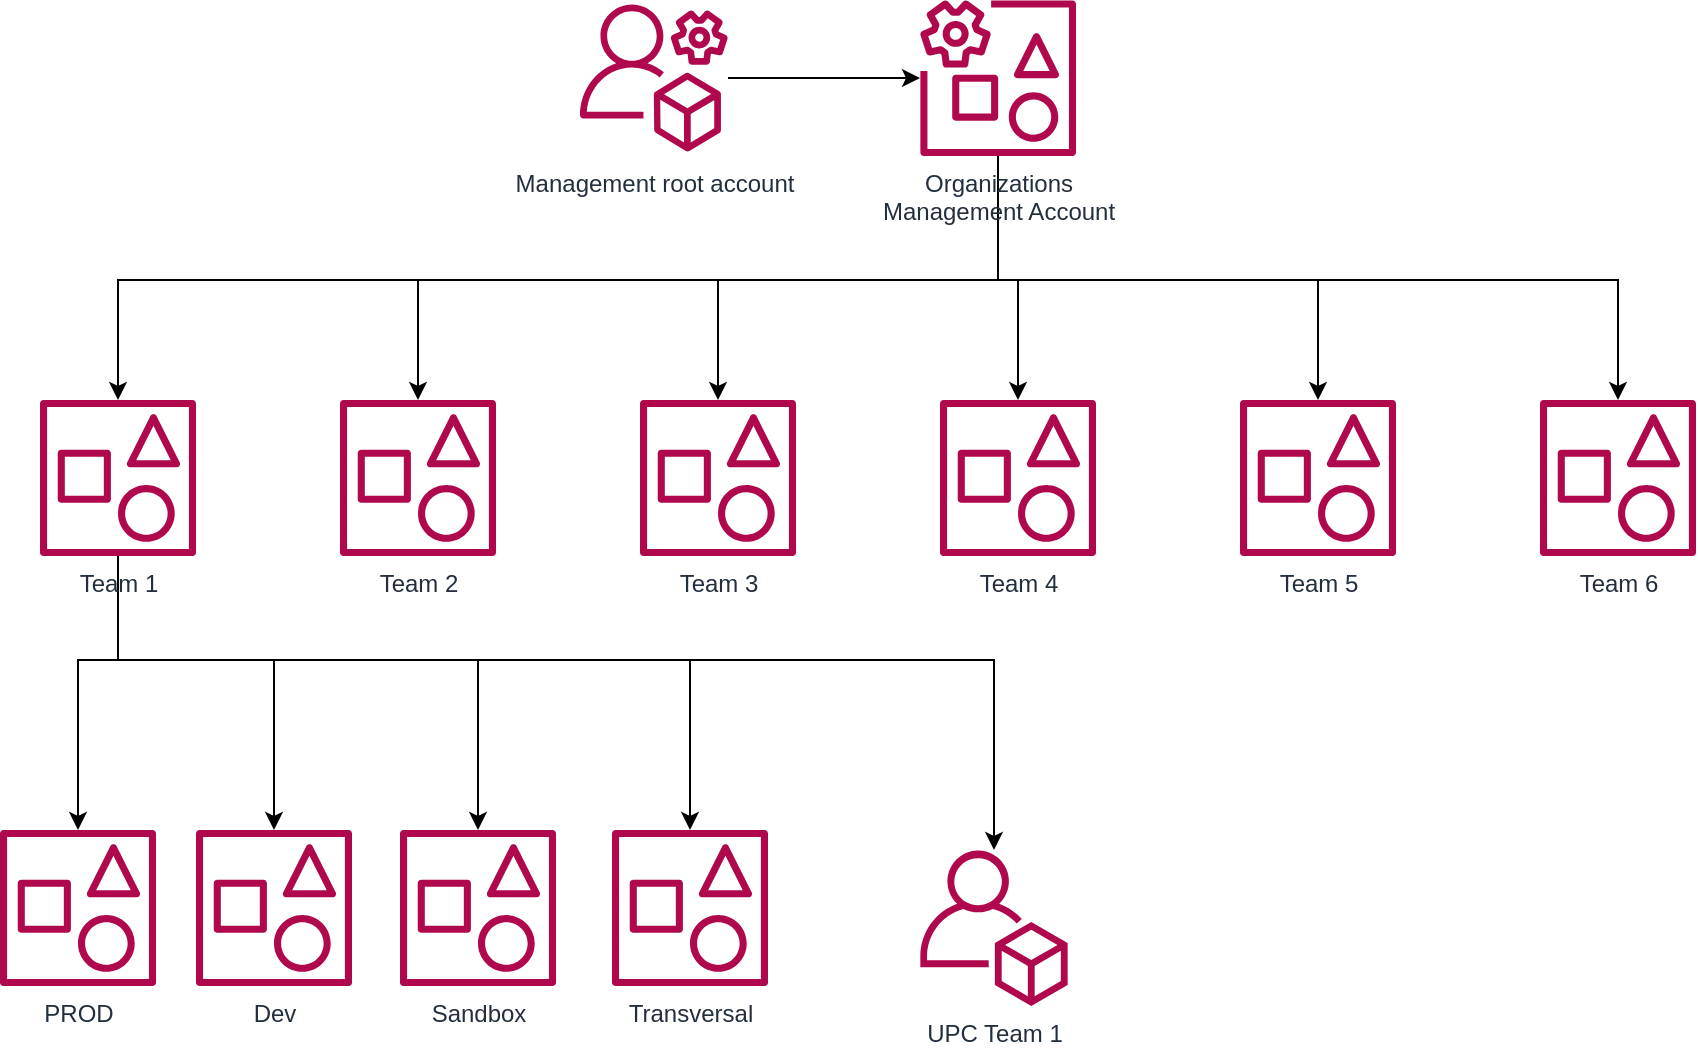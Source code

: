 <mxfile version="21.3.2" type="device">
  <diagram name="Page-1" id="elGnKwkHQ1McNvmlJ3EO">
    <mxGraphModel dx="1674" dy="756" grid="1" gridSize="10" guides="1" tooltips="1" connect="1" arrows="1" fold="1" page="1" pageScale="1" pageWidth="850" pageHeight="1100" math="0" shadow="0">
      <root>
        <mxCell id="0" />
        <mxCell id="1" parent="0" />
        <mxCell id="GBdLteWlDEAw-C-Zja_c-25" style="edgeStyle=orthogonalEdgeStyle;rounded=0;orthogonalLoop=1;jettySize=auto;html=1;" edge="1" parent="1" source="GBdLteWlDEAw-C-Zja_c-1" target="GBdLteWlDEAw-C-Zja_c-2">
          <mxGeometry relative="1" as="geometry" />
        </mxCell>
        <mxCell id="GBdLteWlDEAw-C-Zja_c-1" value="Management root account" style="sketch=0;outlineConnect=0;fontColor=#232F3E;gradientColor=none;fillColor=#B0084D;strokeColor=none;dashed=0;verticalLabelPosition=bottom;verticalAlign=top;align=center;html=1;fontSize=12;fontStyle=0;aspect=fixed;pointerEvents=1;shape=mxgraph.aws4.organizations_management_account;" vertex="1" parent="1">
          <mxGeometry x="370" y="40" width="74" height="78" as="geometry" />
        </mxCell>
        <mxCell id="GBdLteWlDEAw-C-Zja_c-14" style="edgeStyle=orthogonalEdgeStyle;rounded=0;orthogonalLoop=1;jettySize=auto;html=1;" edge="1" parent="1" source="GBdLteWlDEAw-C-Zja_c-2" target="GBdLteWlDEAw-C-Zja_c-3">
          <mxGeometry relative="1" as="geometry">
            <Array as="points">
              <mxPoint x="579" y="180" />
              <mxPoint x="139" y="180" />
            </Array>
          </mxGeometry>
        </mxCell>
        <mxCell id="GBdLteWlDEAw-C-Zja_c-15" style="edgeStyle=orthogonalEdgeStyle;rounded=0;orthogonalLoop=1;jettySize=auto;html=1;" edge="1" parent="1" source="GBdLteWlDEAw-C-Zja_c-2" target="GBdLteWlDEAw-C-Zja_c-4">
          <mxGeometry relative="1" as="geometry">
            <Array as="points">
              <mxPoint x="579" y="180" />
              <mxPoint x="289" y="180" />
            </Array>
          </mxGeometry>
        </mxCell>
        <mxCell id="GBdLteWlDEAw-C-Zja_c-16" style="edgeStyle=orthogonalEdgeStyle;rounded=0;orthogonalLoop=1;jettySize=auto;html=1;" edge="1" parent="1" source="GBdLteWlDEAw-C-Zja_c-2" target="GBdLteWlDEAw-C-Zja_c-5">
          <mxGeometry relative="1" as="geometry">
            <Array as="points">
              <mxPoint x="579" y="180" />
              <mxPoint x="439" y="180" />
            </Array>
          </mxGeometry>
        </mxCell>
        <mxCell id="GBdLteWlDEAw-C-Zja_c-17" style="edgeStyle=orthogonalEdgeStyle;rounded=0;orthogonalLoop=1;jettySize=auto;html=1;" edge="1" parent="1" source="GBdLteWlDEAw-C-Zja_c-2" target="GBdLteWlDEAw-C-Zja_c-6">
          <mxGeometry relative="1" as="geometry">
            <Array as="points">
              <mxPoint x="579" y="180" />
              <mxPoint x="589" y="180" />
            </Array>
          </mxGeometry>
        </mxCell>
        <mxCell id="GBdLteWlDEAw-C-Zja_c-18" style="edgeStyle=orthogonalEdgeStyle;rounded=0;orthogonalLoop=1;jettySize=auto;html=1;" edge="1" parent="1" source="GBdLteWlDEAw-C-Zja_c-2" target="GBdLteWlDEAw-C-Zja_c-7">
          <mxGeometry relative="1" as="geometry">
            <Array as="points">
              <mxPoint x="579" y="180" />
              <mxPoint x="739" y="180" />
            </Array>
          </mxGeometry>
        </mxCell>
        <mxCell id="GBdLteWlDEAw-C-Zja_c-19" style="edgeStyle=orthogonalEdgeStyle;rounded=0;orthogonalLoop=1;jettySize=auto;html=1;" edge="1" parent="1" source="GBdLteWlDEAw-C-Zja_c-2" target="GBdLteWlDEAw-C-Zja_c-8">
          <mxGeometry relative="1" as="geometry">
            <Array as="points">
              <mxPoint x="579" y="180" />
              <mxPoint x="889" y="180" />
            </Array>
          </mxGeometry>
        </mxCell>
        <mxCell id="GBdLteWlDEAw-C-Zja_c-2" value="Organizations &lt;br&gt;Management Account" style="sketch=0;outlineConnect=0;fontColor=#232F3E;gradientColor=none;fillColor=#B0084D;strokeColor=none;dashed=0;verticalLabelPosition=bottom;verticalAlign=top;align=center;html=1;fontSize=12;fontStyle=0;aspect=fixed;pointerEvents=1;shape=mxgraph.aws4.organizations_management_account2;" vertex="1" parent="1">
          <mxGeometry x="540" y="40" width="78" height="78" as="geometry" />
        </mxCell>
        <mxCell id="GBdLteWlDEAw-C-Zja_c-20" style="edgeStyle=orthogonalEdgeStyle;rounded=0;orthogonalLoop=1;jettySize=auto;html=1;" edge="1" parent="1" source="GBdLteWlDEAw-C-Zja_c-3" target="GBdLteWlDEAw-C-Zja_c-9">
          <mxGeometry relative="1" as="geometry">
            <Array as="points">
              <mxPoint x="139" y="370" />
              <mxPoint x="119" y="370" />
            </Array>
          </mxGeometry>
        </mxCell>
        <mxCell id="GBdLteWlDEAw-C-Zja_c-21" style="edgeStyle=orthogonalEdgeStyle;rounded=0;orthogonalLoop=1;jettySize=auto;html=1;" edge="1" parent="1" source="GBdLteWlDEAw-C-Zja_c-3" target="GBdLteWlDEAw-C-Zja_c-10">
          <mxGeometry relative="1" as="geometry">
            <Array as="points">
              <mxPoint x="139" y="370" />
              <mxPoint x="217" y="370" />
            </Array>
          </mxGeometry>
        </mxCell>
        <mxCell id="GBdLteWlDEAw-C-Zja_c-22" style="edgeStyle=orthogonalEdgeStyle;rounded=0;orthogonalLoop=1;jettySize=auto;html=1;" edge="1" parent="1" source="GBdLteWlDEAw-C-Zja_c-3" target="GBdLteWlDEAw-C-Zja_c-11">
          <mxGeometry relative="1" as="geometry">
            <Array as="points">
              <mxPoint x="139" y="370" />
              <mxPoint x="319" y="370" />
            </Array>
          </mxGeometry>
        </mxCell>
        <mxCell id="GBdLteWlDEAw-C-Zja_c-23" style="edgeStyle=orthogonalEdgeStyle;rounded=0;orthogonalLoop=1;jettySize=auto;html=1;" edge="1" parent="1" source="GBdLteWlDEAw-C-Zja_c-3" target="GBdLteWlDEAw-C-Zja_c-12">
          <mxGeometry relative="1" as="geometry">
            <Array as="points">
              <mxPoint x="139" y="370" />
              <mxPoint x="425" y="370" />
            </Array>
          </mxGeometry>
        </mxCell>
        <mxCell id="GBdLteWlDEAw-C-Zja_c-24" style="edgeStyle=orthogonalEdgeStyle;rounded=0;orthogonalLoop=1;jettySize=auto;html=1;" edge="1" parent="1" source="GBdLteWlDEAw-C-Zja_c-3" target="GBdLteWlDEAw-C-Zja_c-13">
          <mxGeometry relative="1" as="geometry">
            <Array as="points">
              <mxPoint x="139" y="370" />
              <mxPoint x="577" y="370" />
            </Array>
          </mxGeometry>
        </mxCell>
        <mxCell id="GBdLteWlDEAw-C-Zja_c-3" value="Team 1" style="sketch=0;outlineConnect=0;fontColor=#232F3E;gradientColor=none;fillColor=#B0084D;strokeColor=none;dashed=0;verticalLabelPosition=bottom;verticalAlign=top;align=center;html=1;fontSize=12;fontStyle=0;aspect=fixed;pointerEvents=1;shape=mxgraph.aws4.organizations_account2;" vertex="1" parent="1">
          <mxGeometry x="100" y="240" width="78" height="78" as="geometry" />
        </mxCell>
        <mxCell id="GBdLteWlDEAw-C-Zja_c-4" value="Team 2" style="sketch=0;outlineConnect=0;fontColor=#232F3E;gradientColor=none;fillColor=#B0084D;strokeColor=none;dashed=0;verticalLabelPosition=bottom;verticalAlign=top;align=center;html=1;fontSize=12;fontStyle=0;aspect=fixed;pointerEvents=1;shape=mxgraph.aws4.organizations_account2;" vertex="1" parent="1">
          <mxGeometry x="250" y="240" width="78" height="78" as="geometry" />
        </mxCell>
        <mxCell id="GBdLteWlDEAw-C-Zja_c-5" value="Team 3" style="sketch=0;outlineConnect=0;fontColor=#232F3E;gradientColor=none;fillColor=#B0084D;strokeColor=none;dashed=0;verticalLabelPosition=bottom;verticalAlign=top;align=center;html=1;fontSize=12;fontStyle=0;aspect=fixed;pointerEvents=1;shape=mxgraph.aws4.organizations_account2;" vertex="1" parent="1">
          <mxGeometry x="400" y="240" width="78" height="78" as="geometry" />
        </mxCell>
        <mxCell id="GBdLteWlDEAw-C-Zja_c-6" value="Team 4" style="sketch=0;outlineConnect=0;fontColor=#232F3E;gradientColor=none;fillColor=#B0084D;strokeColor=none;dashed=0;verticalLabelPosition=bottom;verticalAlign=top;align=center;html=1;fontSize=12;fontStyle=0;aspect=fixed;pointerEvents=1;shape=mxgraph.aws4.organizations_account2;" vertex="1" parent="1">
          <mxGeometry x="550" y="240" width="78" height="78" as="geometry" />
        </mxCell>
        <mxCell id="GBdLteWlDEAw-C-Zja_c-7" value="Team 5" style="sketch=0;outlineConnect=0;fontColor=#232F3E;gradientColor=none;fillColor=#B0084D;strokeColor=none;dashed=0;verticalLabelPosition=bottom;verticalAlign=top;align=center;html=1;fontSize=12;fontStyle=0;aspect=fixed;pointerEvents=1;shape=mxgraph.aws4.organizations_account2;" vertex="1" parent="1">
          <mxGeometry x="700" y="240" width="78" height="78" as="geometry" />
        </mxCell>
        <mxCell id="GBdLteWlDEAw-C-Zja_c-8" value="Team 6" style="sketch=0;outlineConnect=0;fontColor=#232F3E;gradientColor=none;fillColor=#B0084D;strokeColor=none;dashed=0;verticalLabelPosition=bottom;verticalAlign=top;align=center;html=1;fontSize=12;fontStyle=0;aspect=fixed;pointerEvents=1;shape=mxgraph.aws4.organizations_account2;" vertex="1" parent="1">
          <mxGeometry x="850" y="240" width="78" height="78" as="geometry" />
        </mxCell>
        <mxCell id="GBdLteWlDEAw-C-Zja_c-9" value="PROD" style="sketch=0;outlineConnect=0;fontColor=#232F3E;gradientColor=none;fillColor=#B0084D;strokeColor=none;dashed=0;verticalLabelPosition=bottom;verticalAlign=top;align=center;html=1;fontSize=12;fontStyle=0;aspect=fixed;pointerEvents=1;shape=mxgraph.aws4.organizations_account2;" vertex="1" parent="1">
          <mxGeometry x="80" y="455" width="78" height="78" as="geometry" />
        </mxCell>
        <mxCell id="GBdLteWlDEAw-C-Zja_c-10" value="Dev" style="sketch=0;outlineConnect=0;fontColor=#232F3E;gradientColor=none;fillColor=#B0084D;strokeColor=none;dashed=0;verticalLabelPosition=bottom;verticalAlign=top;align=center;html=1;fontSize=12;fontStyle=0;aspect=fixed;pointerEvents=1;shape=mxgraph.aws4.organizations_account2;" vertex="1" parent="1">
          <mxGeometry x="178" y="455" width="78" height="78" as="geometry" />
        </mxCell>
        <mxCell id="GBdLteWlDEAw-C-Zja_c-11" value="Sandbox" style="sketch=0;outlineConnect=0;fontColor=#232F3E;gradientColor=none;fillColor=#B0084D;strokeColor=none;dashed=0;verticalLabelPosition=bottom;verticalAlign=top;align=center;html=1;fontSize=12;fontStyle=0;aspect=fixed;pointerEvents=1;shape=mxgraph.aws4.organizations_account2;" vertex="1" parent="1">
          <mxGeometry x="280" y="455" width="78" height="78" as="geometry" />
        </mxCell>
        <mxCell id="GBdLteWlDEAw-C-Zja_c-12" value="Transversal" style="sketch=0;outlineConnect=0;fontColor=#232F3E;gradientColor=none;fillColor=#B0084D;strokeColor=none;dashed=0;verticalLabelPosition=bottom;verticalAlign=top;align=center;html=1;fontSize=12;fontStyle=0;aspect=fixed;pointerEvents=1;shape=mxgraph.aws4.organizations_account2;" vertex="1" parent="1">
          <mxGeometry x="386" y="455" width="78" height="78" as="geometry" />
        </mxCell>
        <mxCell id="GBdLteWlDEAw-C-Zja_c-13" value="UPC Team 1" style="sketch=0;outlineConnect=0;fontColor=#232F3E;gradientColor=none;fillColor=#B0084D;strokeColor=none;dashed=0;verticalLabelPosition=bottom;verticalAlign=top;align=center;html=1;fontSize=12;fontStyle=0;aspect=fixed;pointerEvents=1;shape=mxgraph.aws4.organizations_account;" vertex="1" parent="1">
          <mxGeometry x="540" y="465" width="74" height="78" as="geometry" />
        </mxCell>
      </root>
    </mxGraphModel>
  </diagram>
</mxfile>
